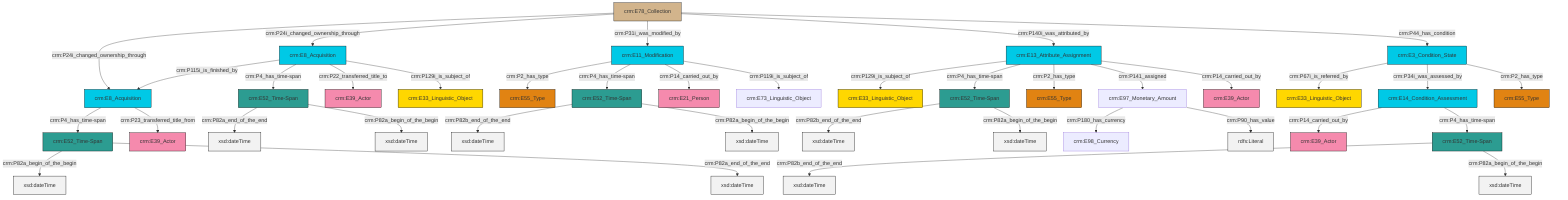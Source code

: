 graph TD
classDef Literal fill:#f2f2f2,stroke:#000000;
classDef CRM_Entity fill:#FFFFFF,stroke:#000000;
classDef Temporal_Entity fill:#00C9E6, stroke:#000000;
classDef Type fill:#E18312, stroke:#000000;
classDef Time-Span fill:#2C9C91, stroke:#000000;
classDef Appellation fill:#FFEB7F, stroke:#000000;
classDef Place fill:#008836, stroke:#000000;
classDef Persistent_Item fill:#B266B2, stroke:#000000;
classDef Conceptual_Object fill:#FFD700, stroke:#000000;
classDef Physical_Thing fill:#D2B48C, stroke:#000000;
classDef Actor fill:#f58aad, stroke:#000000;
classDef PC_Classes fill:#4ce600, stroke:#000000;
classDef Multi fill:#cccccc,stroke:#000000;

0["crm:E52_Time-Span"]:::Time-Span -->|crm:P82a_end_of_the_end| 1[xsd:dateTime]:::Literal
2["crm:E8_Acquisition"]:::Temporal_Entity -->|crm:P115i_is_finished_by| 3["crm:E8_Acquisition"]:::Temporal_Entity
3["crm:E8_Acquisition"]:::Temporal_Entity -->|crm:P4_has_time-span| 4["crm:E52_Time-Span"]:::Time-Span
4["crm:E52_Time-Span"]:::Time-Span -->|crm:P82a_begin_of_the_begin| 7[xsd:dateTime]:::Literal
10["crm:E14_Condition_Assessment"]:::Temporal_Entity -->|crm:P14_carried_out_by| 11["crm:E39_Actor"]:::Actor
12["crm:E13_Attribute_Assignment"]:::Temporal_Entity -->|crm:P129i_is_subject_of| 13["crm:E33_Linguistic_Object"]:::Conceptual_Object
12["crm:E13_Attribute_Assignment"]:::Temporal_Entity -->|crm:P4_has_time-span| 16["crm:E52_Time-Span"]:::Time-Span
2["crm:E8_Acquisition"]:::Temporal_Entity -->|crm:P4_has_time-span| 0["crm:E52_Time-Span"]:::Time-Span
12["crm:E13_Attribute_Assignment"]:::Temporal_Entity -->|crm:P2_has_type| 21["crm:E55_Type"]:::Type
19["crm:E11_Modification"]:::Temporal_Entity -->|crm:P2_has_type| 26["crm:E55_Type"]:::Type
24["crm:E52_Time-Span"]:::Time-Span -->|crm:P82b_end_of_the_end| 27[xsd:dateTime]:::Literal
28["crm:E78_Collection"]:::Physical_Thing -->|crm:P24i_changed_ownership_through| 3["crm:E8_Acquisition"]:::Temporal_Entity
3["crm:E8_Acquisition"]:::Temporal_Entity -->|crm:P23_transferred_title_from| 31["crm:E39_Actor"]:::Actor
14["crm:E97_Monetary_Amount"]:::Default -->|crm:P180_has_currency| 8["crm:E98_Currency"]:::Default
16["crm:E52_Time-Span"]:::Time-Span -->|crm:P82b_end_of_the_end| 32[xsd:dateTime]:::Literal
28["crm:E78_Collection"]:::Physical_Thing -->|crm:P24i_changed_ownership_through| 2["crm:E8_Acquisition"]:::Temporal_Entity
38["crm:E3_Condition_State"]:::Temporal_Entity -->|crm:P67i_is_referred_by| 39["crm:E33_Linguistic_Object"]:::Conceptual_Object
24["crm:E52_Time-Span"]:::Time-Span -->|crm:P82a_begin_of_the_begin| 40[xsd:dateTime]:::Literal
14["crm:E97_Monetary_Amount"]:::Default -->|crm:P90_has_value| 44[rdfs:Literal]:::Literal
2["crm:E8_Acquisition"]:::Temporal_Entity -->|crm:P22_transferred_title_to| 29["crm:E39_Actor"]:::Actor
12["crm:E13_Attribute_Assignment"]:::Temporal_Entity -->|crm:P141_assigned| 14["crm:E97_Monetary_Amount"]:::Default
28["crm:E78_Collection"]:::Physical_Thing -->|crm:P31i_was_modified_by| 19["crm:E11_Modification"]:::Temporal_Entity
42["crm:E52_Time-Span"]:::Time-Span -->|crm:P82b_end_of_the_end| 48[xsd:dateTime]:::Literal
28["crm:E78_Collection"]:::Physical_Thing -->|crm:P140i_was_attributed_by| 12["crm:E13_Attribute_Assignment"]:::Temporal_Entity
38["crm:E3_Condition_State"]:::Temporal_Entity -->|crm:P34i_was_assessed_by| 10["crm:E14_Condition_Assessment"]:::Temporal_Entity
0["crm:E52_Time-Span"]:::Time-Span -->|crm:P82a_begin_of_the_begin| 50[xsd:dateTime]:::Literal
16["crm:E52_Time-Span"]:::Time-Span -->|crm:P82a_begin_of_the_begin| 52[xsd:dateTime]:::Literal
10["crm:E14_Condition_Assessment"]:::Temporal_Entity -->|crm:P4_has_time-span| 24["crm:E52_Time-Span"]:::Time-Span
4["crm:E52_Time-Span"]:::Time-Span -->|crm:P82a_end_of_the_end| 53[xsd:dateTime]:::Literal
19["crm:E11_Modification"]:::Temporal_Entity -->|crm:P4_has_time-span| 42["crm:E52_Time-Span"]:::Time-Span
38["crm:E3_Condition_State"]:::Temporal_Entity -->|crm:P2_has_type| 17["crm:E55_Type"]:::Type
2["crm:E8_Acquisition"]:::Temporal_Entity -->|crm:P129i_is_subject_of| 5["crm:E33_Linguistic_Object"]:::Conceptual_Object
28["crm:E78_Collection"]:::Physical_Thing -->|crm:P44_has_condition| 38["crm:E3_Condition_State"]:::Temporal_Entity
19["crm:E11_Modification"]:::Temporal_Entity -->|crm:P14_carried_out_by| 46["crm:E21_Person"]:::Actor
19["crm:E11_Modification"]:::Temporal_Entity -->|crm:P119i_is_subject_of| 59["crm:E73_Linguistic_Object"]:::Default
42["crm:E52_Time-Span"]:::Time-Span -->|crm:P82a_begin_of_the_begin| 62[xsd:dateTime]:::Literal
12["crm:E13_Attribute_Assignment"]:::Temporal_Entity -->|crm:P14_carried_out_by| 34["crm:E39_Actor"]:::Actor